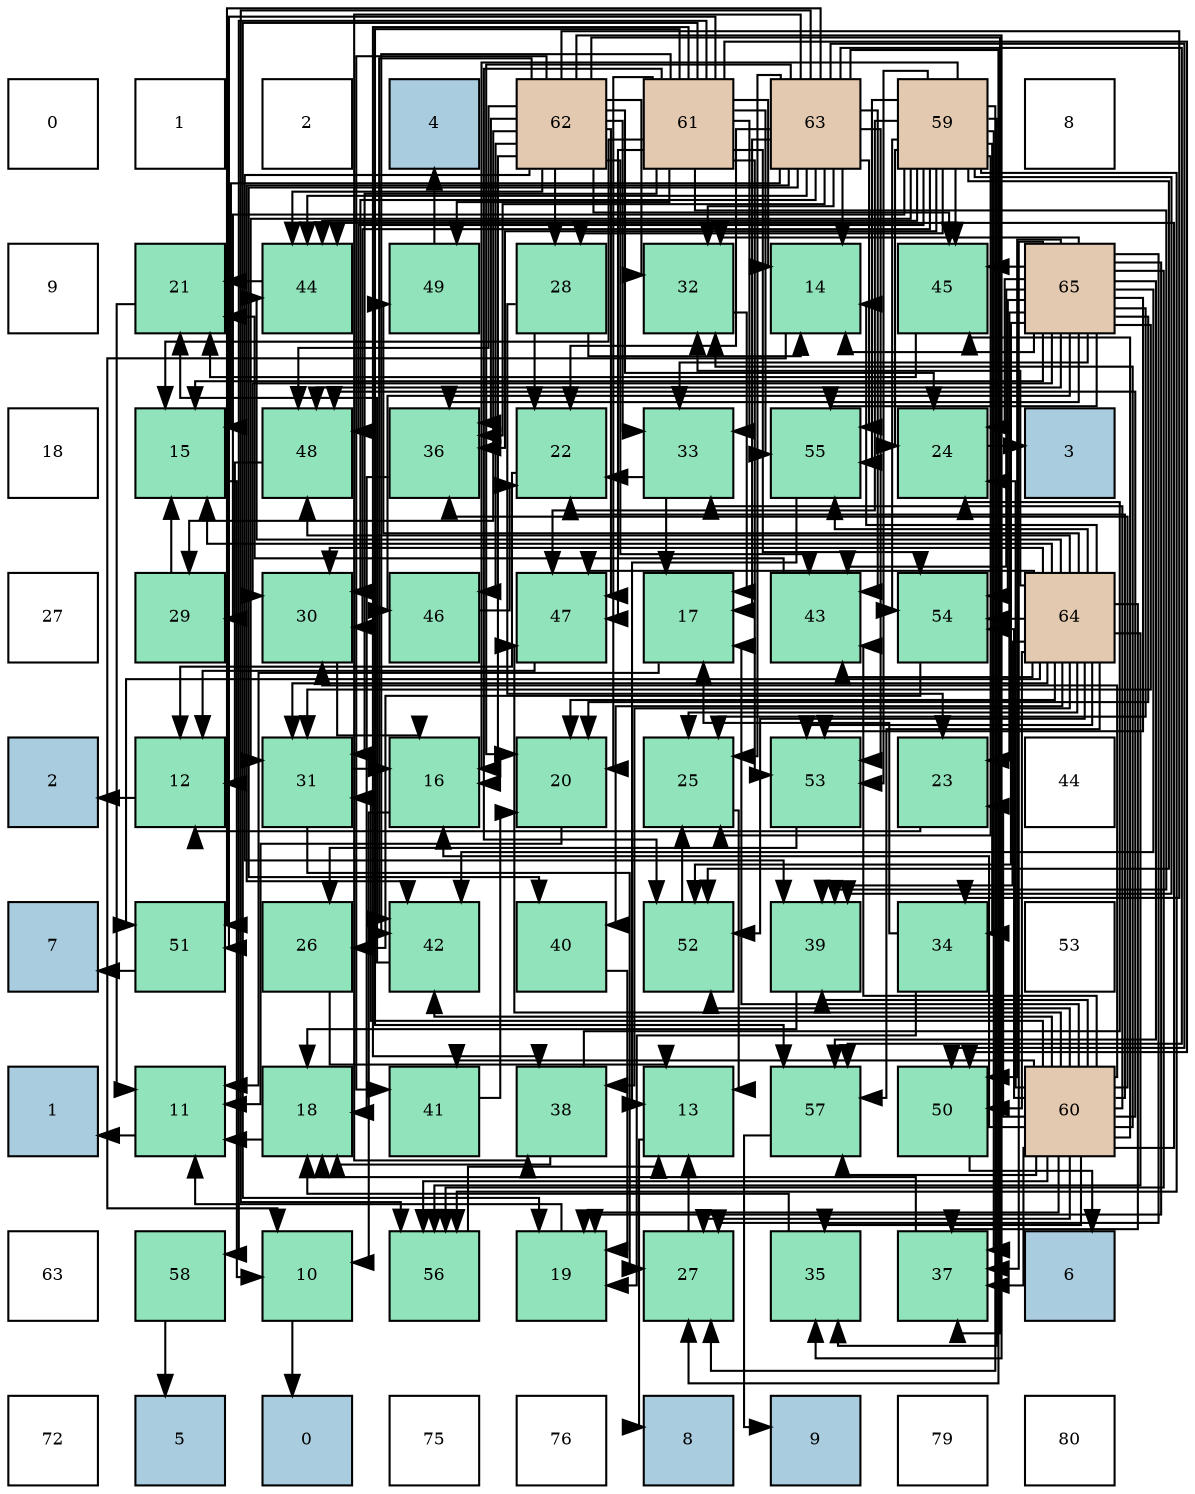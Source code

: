digraph layout{
 rankdir=TB;
 splines=ortho;
 node [style=filled shape=square fixedsize=true width=0.6];
0[label="0", fontsize=8, fillcolor="#ffffff"];
1[label="1", fontsize=8, fillcolor="#ffffff"];
2[label="2", fontsize=8, fillcolor="#ffffff"];
3[label="4", fontsize=8, fillcolor="#a9ccde"];
4[label="62", fontsize=8, fillcolor="#e3c9af"];
5[label="61", fontsize=8, fillcolor="#e3c9af"];
6[label="63", fontsize=8, fillcolor="#e3c9af"];
7[label="59", fontsize=8, fillcolor="#e3c9af"];
8[label="8", fontsize=8, fillcolor="#ffffff"];
9[label="9", fontsize=8, fillcolor="#ffffff"];
10[label="21", fontsize=8, fillcolor="#91e3bb"];
11[label="44", fontsize=8, fillcolor="#91e3bb"];
12[label="49", fontsize=8, fillcolor="#91e3bb"];
13[label="28", fontsize=8, fillcolor="#91e3bb"];
14[label="32", fontsize=8, fillcolor="#91e3bb"];
15[label="14", fontsize=8, fillcolor="#91e3bb"];
16[label="45", fontsize=8, fillcolor="#91e3bb"];
17[label="65", fontsize=8, fillcolor="#e3c9af"];
18[label="18", fontsize=8, fillcolor="#ffffff"];
19[label="15", fontsize=8, fillcolor="#91e3bb"];
20[label="48", fontsize=8, fillcolor="#91e3bb"];
21[label="36", fontsize=8, fillcolor="#91e3bb"];
22[label="22", fontsize=8, fillcolor="#91e3bb"];
23[label="33", fontsize=8, fillcolor="#91e3bb"];
24[label="55", fontsize=8, fillcolor="#91e3bb"];
25[label="24", fontsize=8, fillcolor="#91e3bb"];
26[label="3", fontsize=8, fillcolor="#a9ccde"];
27[label="27", fontsize=8, fillcolor="#ffffff"];
28[label="29", fontsize=8, fillcolor="#91e3bb"];
29[label="30", fontsize=8, fillcolor="#91e3bb"];
30[label="46", fontsize=8, fillcolor="#91e3bb"];
31[label="47", fontsize=8, fillcolor="#91e3bb"];
32[label="17", fontsize=8, fillcolor="#91e3bb"];
33[label="43", fontsize=8, fillcolor="#91e3bb"];
34[label="54", fontsize=8, fillcolor="#91e3bb"];
35[label="64", fontsize=8, fillcolor="#e3c9af"];
36[label="2", fontsize=8, fillcolor="#a9ccde"];
37[label="12", fontsize=8, fillcolor="#91e3bb"];
38[label="31", fontsize=8, fillcolor="#91e3bb"];
39[label="16", fontsize=8, fillcolor="#91e3bb"];
40[label="20", fontsize=8, fillcolor="#91e3bb"];
41[label="25", fontsize=8, fillcolor="#91e3bb"];
42[label="53", fontsize=8, fillcolor="#91e3bb"];
43[label="23", fontsize=8, fillcolor="#91e3bb"];
44[label="44", fontsize=8, fillcolor="#ffffff"];
45[label="7", fontsize=8, fillcolor="#a9ccde"];
46[label="51", fontsize=8, fillcolor="#91e3bb"];
47[label="26", fontsize=8, fillcolor="#91e3bb"];
48[label="42", fontsize=8, fillcolor="#91e3bb"];
49[label="40", fontsize=8, fillcolor="#91e3bb"];
50[label="52", fontsize=8, fillcolor="#91e3bb"];
51[label="39", fontsize=8, fillcolor="#91e3bb"];
52[label="34", fontsize=8, fillcolor="#91e3bb"];
53[label="53", fontsize=8, fillcolor="#ffffff"];
54[label="1", fontsize=8, fillcolor="#a9ccde"];
55[label="11", fontsize=8, fillcolor="#91e3bb"];
56[label="18", fontsize=8, fillcolor="#91e3bb"];
57[label="41", fontsize=8, fillcolor="#91e3bb"];
58[label="38", fontsize=8, fillcolor="#91e3bb"];
59[label="13", fontsize=8, fillcolor="#91e3bb"];
60[label="57", fontsize=8, fillcolor="#91e3bb"];
61[label="50", fontsize=8, fillcolor="#91e3bb"];
62[label="60", fontsize=8, fillcolor="#e3c9af"];
63[label="63", fontsize=8, fillcolor="#ffffff"];
64[label="58", fontsize=8, fillcolor="#91e3bb"];
65[label="10", fontsize=8, fillcolor="#91e3bb"];
66[label="56", fontsize=8, fillcolor="#91e3bb"];
67[label="19", fontsize=8, fillcolor="#91e3bb"];
68[label="27", fontsize=8, fillcolor="#91e3bb"];
69[label="35", fontsize=8, fillcolor="#91e3bb"];
70[label="37", fontsize=8, fillcolor="#91e3bb"];
71[label="6", fontsize=8, fillcolor="#a9ccde"];
72[label="72", fontsize=8, fillcolor="#ffffff"];
73[label="5", fontsize=8, fillcolor="#a9ccde"];
74[label="0", fontsize=8, fillcolor="#a9ccde"];
75[label="75", fontsize=8, fillcolor="#ffffff"];
76[label="76", fontsize=8, fillcolor="#ffffff"];
77[label="8", fontsize=8, fillcolor="#a9ccde"];
78[label="9", fontsize=8, fillcolor="#a9ccde"];
79[label="79", fontsize=8, fillcolor="#ffffff"];
80[label="80", fontsize=8, fillcolor="#ffffff"];
edge [constraint=false, style=vis];65 -> 74;
55 -> 54;
37 -> 36;
59 -> 77;
15 -> 65;
19 -> 65;
39 -> 65;
32 -> 55;
56 -> 55;
67 -> 55;
40 -> 55;
10 -> 55;
22 -> 37;
43 -> 37;
25 -> 26;
41 -> 59;
47 -> 59;
68 -> 59;
13 -> 15;
13 -> 22;
13 -> 43;
28 -> 19;
29 -> 39;
38 -> 39;
38 -> 68;
14 -> 32;
23 -> 32;
23 -> 22;
52 -> 32;
52 -> 67;
69 -> 56;
21 -> 56;
70 -> 56;
58 -> 56;
58 -> 25;
51 -> 56;
49 -> 67;
57 -> 40;
48 -> 10;
33 -> 10;
11 -> 10;
16 -> 10;
30 -> 22;
31 -> 37;
20 -> 37;
12 -> 3;
61 -> 71;
46 -> 45;
50 -> 41;
42 -> 47;
34 -> 47;
24 -> 59;
66 -> 59;
60 -> 78;
64 -> 73;
7 -> 39;
7 -> 25;
7 -> 41;
7 -> 68;
7 -> 13;
7 -> 28;
7 -> 29;
7 -> 38;
7 -> 52;
7 -> 69;
7 -> 21;
7 -> 70;
7 -> 51;
7 -> 11;
7 -> 16;
7 -> 31;
7 -> 20;
7 -> 50;
7 -> 42;
7 -> 34;
7 -> 24;
7 -> 66;
62 -> 39;
62 -> 32;
62 -> 67;
62 -> 22;
62 -> 43;
62 -> 25;
62 -> 68;
62 -> 29;
62 -> 38;
62 -> 14;
62 -> 23;
62 -> 69;
62 -> 21;
62 -> 70;
62 -> 51;
62 -> 57;
62 -> 48;
62 -> 33;
62 -> 11;
62 -> 16;
62 -> 31;
62 -> 20;
62 -> 50;
62 -> 34;
62 -> 66;
62 -> 60;
5 -> 15;
5 -> 19;
5 -> 67;
5 -> 40;
5 -> 38;
5 -> 23;
5 -> 58;
5 -> 51;
5 -> 48;
5 -> 31;
5 -> 12;
5 -> 61;
5 -> 46;
5 -> 50;
5 -> 42;
5 -> 34;
5 -> 24;
5 -> 60;
5 -> 64;
4 -> 39;
4 -> 25;
4 -> 13;
4 -> 28;
4 -> 14;
4 -> 23;
4 -> 52;
4 -> 69;
4 -> 21;
4 -> 70;
4 -> 51;
4 -> 57;
4 -> 48;
4 -> 33;
4 -> 11;
4 -> 16;
4 -> 30;
4 -> 31;
4 -> 20;
6 -> 15;
6 -> 19;
6 -> 32;
6 -> 40;
6 -> 22;
6 -> 41;
6 -> 68;
6 -> 29;
6 -> 14;
6 -> 21;
6 -> 58;
6 -> 49;
6 -> 48;
6 -> 33;
6 -> 11;
6 -> 61;
6 -> 46;
6 -> 42;
6 -> 24;
6 -> 66;
6 -> 60;
35 -> 15;
35 -> 19;
35 -> 40;
35 -> 41;
35 -> 29;
35 -> 38;
35 -> 14;
35 -> 70;
35 -> 58;
35 -> 51;
35 -> 49;
35 -> 33;
35 -> 11;
35 -> 31;
35 -> 20;
35 -> 12;
35 -> 61;
35 -> 46;
35 -> 50;
35 -> 42;
35 -> 34;
35 -> 24;
35 -> 66;
35 -> 60;
17 -> 15;
17 -> 19;
17 -> 67;
17 -> 40;
17 -> 43;
17 -> 25;
17 -> 41;
17 -> 68;
17 -> 29;
17 -> 38;
17 -> 14;
17 -> 23;
17 -> 21;
17 -> 70;
17 -> 48;
17 -> 33;
17 -> 16;
17 -> 30;
17 -> 20;
17 -> 61;
17 -> 50;
17 -> 42;
17 -> 34;
17 -> 24;
17 -> 66;
17 -> 60;
edge [constraint=true, style=invis];
0 -> 9 -> 18 -> 27 -> 36 -> 45 -> 54 -> 63 -> 72;
1 -> 10 -> 19 -> 28 -> 37 -> 46 -> 55 -> 64 -> 73;
2 -> 11 -> 20 -> 29 -> 38 -> 47 -> 56 -> 65 -> 74;
3 -> 12 -> 21 -> 30 -> 39 -> 48 -> 57 -> 66 -> 75;
4 -> 13 -> 22 -> 31 -> 40 -> 49 -> 58 -> 67 -> 76;
5 -> 14 -> 23 -> 32 -> 41 -> 50 -> 59 -> 68 -> 77;
6 -> 15 -> 24 -> 33 -> 42 -> 51 -> 60 -> 69 -> 78;
7 -> 16 -> 25 -> 34 -> 43 -> 52 -> 61 -> 70 -> 79;
8 -> 17 -> 26 -> 35 -> 44 -> 53 -> 62 -> 71 -> 80;
rank = same {0 -> 1 -> 2 -> 3 -> 4 -> 5 -> 6 -> 7 -> 8};
rank = same {9 -> 10 -> 11 -> 12 -> 13 -> 14 -> 15 -> 16 -> 17};
rank = same {18 -> 19 -> 20 -> 21 -> 22 -> 23 -> 24 -> 25 -> 26};
rank = same {27 -> 28 -> 29 -> 30 -> 31 -> 32 -> 33 -> 34 -> 35};
rank = same {36 -> 37 -> 38 -> 39 -> 40 -> 41 -> 42 -> 43 -> 44};
rank = same {45 -> 46 -> 47 -> 48 -> 49 -> 50 -> 51 -> 52 -> 53};
rank = same {54 -> 55 -> 56 -> 57 -> 58 -> 59 -> 60 -> 61 -> 62};
rank = same {63 -> 64 -> 65 -> 66 -> 67 -> 68 -> 69 -> 70 -> 71};
rank = same {72 -> 73 -> 74 -> 75 -> 76 -> 77 -> 78 -> 79 -> 80};
}
